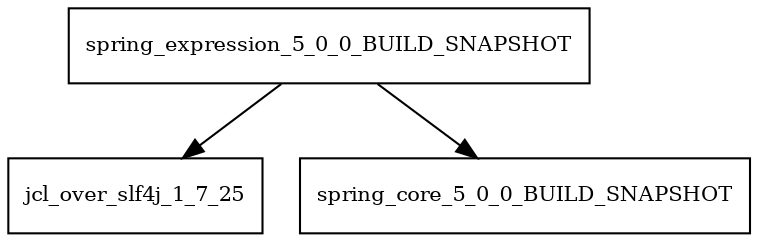 digraph spring_expression_5_0_0_BUILD_SNAPSHOT_dependencies {
  node [shape = box, fontsize=10.0];
  spring_expression_5_0_0_BUILD_SNAPSHOT -> jcl_over_slf4j_1_7_25;
  spring_expression_5_0_0_BUILD_SNAPSHOT -> spring_core_5_0_0_BUILD_SNAPSHOT;
}
